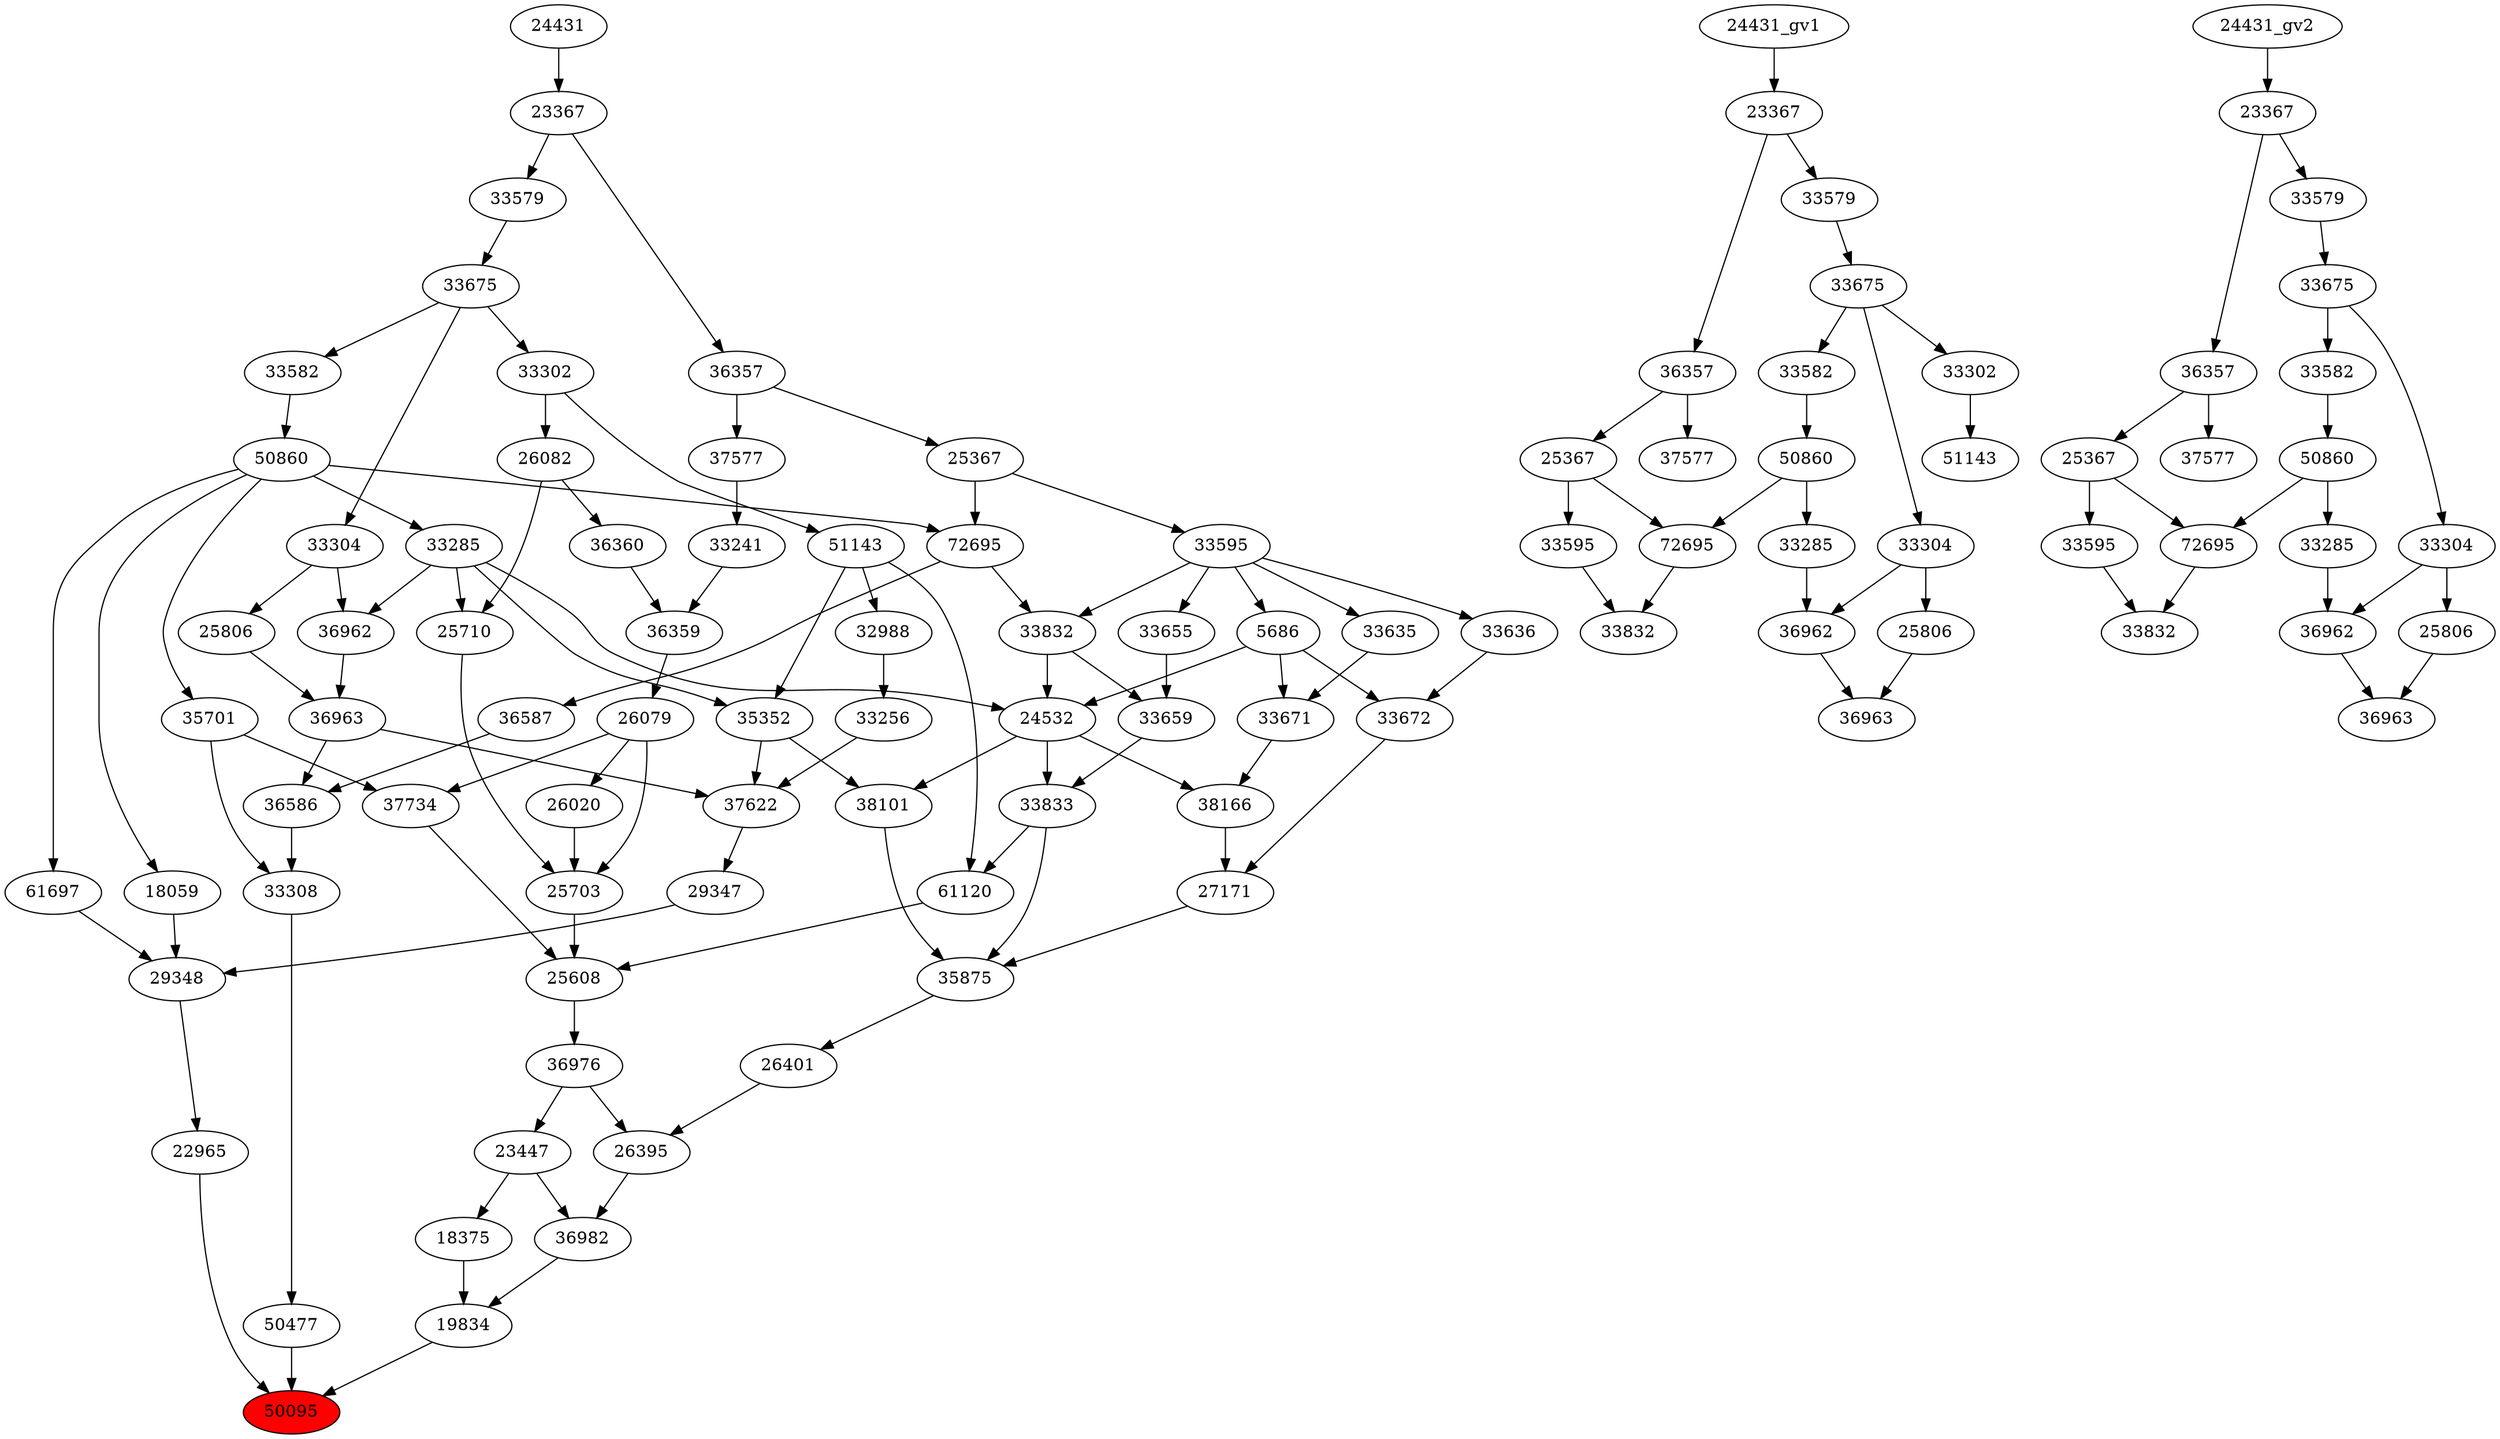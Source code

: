 strict digraph root {
	node [label="\N"];
	{
		node [fillcolor="",
			label="\N",
			style=""
		];
		50095		 [fillcolor=red,
			label=50095,
			style=filled];
		50477		 [label=50477];
		50477 -> 50095;
		19834		 [label=19834];
		19834 -> 50095;
		22965		 [label=22965];
		22965 -> 50095;
		33308		 [label=33308];
		33308 -> 50477;
		18375		 [label=18375];
		18375 -> 19834;
		36982		 [label=36982];
		36982 -> 19834;
		29348		 [label=29348];
		29348 -> 22965;
		36586		 [label=36586];
		36586 -> 33308;
		35701		 [label=35701];
		35701 -> 33308;
		37734		 [label=37734];
		35701 -> 37734;
		23447		 [label=23447];
		23447 -> 18375;
		23447 -> 36982;
		26395		 [label=26395];
		26395 -> 36982;
		61697		 [label=61697];
		61697 -> 29348;
		18059		 [label=18059];
		18059 -> 29348;
		29347		 [label=29347];
		29347 -> 29348;
		36587		 [label=36587];
		36587 -> 36586;
		36963		 [label=36963];
		36963 -> 36586;
		37622		 [label=37622];
		36963 -> 37622;
		50860		 [label=50860];
		50860 -> 35701;
		50860 -> 61697;
		50860 -> 18059;
		72695		 [label=72695];
		50860 -> 72695;
		33285		 [label=33285];
		50860 -> 33285;
		36976		 [label=36976];
		36976 -> 23447;
		36976 -> 26395;
		26401		 [label=26401];
		26401 -> 26395;
		37622 -> 29347;
		72695 -> 36587;
		33832		 [label=33832];
		72695 -> 33832;
		36962		 [label=36962];
		36962 -> 36963;
		25806		 [label=25806];
		25806 -> 36963;
		33582		 [label=33582];
		33582 -> 50860;
		25608		 [label=25608];
		25608 -> 36976;
		35875		 [label=35875];
		35875 -> 26401;
		35352		 [label=35352];
		35352 -> 37622;
		38101		 [label=38101];
		35352 -> 38101;
		33256		 [label=33256];
		33256 -> 37622;
		25367		 [label=25367];
		25367 -> 72695;
		33595		 [label=33595];
		25367 -> 33595;
		33285 -> 36962;
		33285 -> 35352;
		25710		 [label=25710];
		33285 -> 25710;
		24532		 [label=24532];
		33285 -> 24532;
		33304		 [label=33304];
		33304 -> 36962;
		33304 -> 25806;
		33675		 [label=33675];
		33675 -> 33582;
		33675 -> 33304;
		33302		 [label=33302];
		33675 -> 33302;
		25703		 [label=25703];
		25703 -> 25608;
		37734 -> 25608;
		61120		 [label=61120];
		61120 -> 25608;
		27171		 [label=27171];
		27171 -> 35875;
		38101 -> 35875;
		33833		 [label=33833];
		33833 -> 35875;
		33833 -> 61120;
		51143		 [label=51143];
		51143 -> 35352;
		51143 -> 61120;
		32988		 [label=32988];
		51143 -> 32988;
		32988 -> 33256;
		36357		 [label=36357];
		36357 -> 25367;
		37577		 [label=37577];
		36357 -> 37577;
		33579		 [label=33579];
		33579 -> 33675;
		26020		 [label=26020];
		26020 -> 25703;
		26079		 [label=26079];
		26079 -> 25703;
		26079 -> 37734;
		26079 -> 26020;
		25710 -> 25703;
		33672		 [label=33672];
		33672 -> 27171;
		38166		 [label=38166];
		38166 -> 27171;
		24532 -> 38101;
		24532 -> 33833;
		24532 -> 38166;
		33659		 [label=33659];
		33659 -> 33833;
		33302 -> 51143;
		26082		 [label=26082];
		33302 -> 26082;
		23367		 [label=23367];
		23367 -> 36357;
		23367 -> 33579;
		36359		 [label=36359];
		36359 -> 26079;
		26082 -> 25710;
		36360		 [label=36360];
		26082 -> 36360;
		33636		 [label=33636];
		33636 -> 33672;
		5686		 [label=5686];
		5686 -> 33672;
		5686 -> 24532;
		33671		 [label=33671];
		5686 -> 33671;
		33671 -> 38166;
		33832 -> 24532;
		33832 -> 33659;
		33655		 [label=33655];
		33655 -> 33659;
		24431		 [label=24431];
		24431 -> 23367;
		33241		 [label=33241];
		33241 -> 36359;
		36360 -> 36359;
		33595 -> 33636;
		33595 -> 5686;
		33595 -> 33832;
		33595 -> 33655;
		33635		 [label=33635];
		33595 -> 33635;
		33635 -> 33671;
		37577 -> 33241;
	}
	{
		node [label="\N"];
		"36963_gv1"		 [label=36963];
		"36962_gv1"		 [label=36962];
		"36962_gv1" -> "36963_gv1";
		"25806_gv1"		 [label=25806];
		"25806_gv1" -> "36963_gv1";
		"50860_gv1"		 [label=50860];
		"72695_gv1"		 [label=72695];
		"50860_gv1" -> "72695_gv1";
		"33285_gv1"		 [label=33285];
		"50860_gv1" -> "33285_gv1";
		"33582_gv1"		 [label=33582];
		"33582_gv1" -> "50860_gv1";
		"33832_gv1"		 [label=33832];
		"72695_gv1" -> "33832_gv1";
		"25367_gv1"		 [label=25367];
		"25367_gv1" -> "72695_gv1";
		"33595_gv1"		 [label=33595];
		"25367_gv1" -> "33595_gv1";
		"33285_gv1" -> "36962_gv1";
		"33304_gv1"		 [label=33304];
		"33304_gv1" -> "36962_gv1";
		"33304_gv1" -> "25806_gv1";
		"33675_gv1"		 [label=33675];
		"33675_gv1" -> "33582_gv1";
		"33675_gv1" -> "33304_gv1";
		"33302_gv1"		 [label=33302];
		"33675_gv1" -> "33302_gv1";
		"36357_gv1"		 [label=36357];
		"36357_gv1" -> "25367_gv1";
		"37577_gv1"		 [label=37577];
		"36357_gv1" -> "37577_gv1";
		"33579_gv1"		 [label=33579];
		"33579_gv1" -> "33675_gv1";
		"51143_gv1"		 [label=51143];
		"33302_gv1" -> "51143_gv1";
		"23367_gv1"		 [label=23367];
		"23367_gv1" -> "36357_gv1";
		"23367_gv1" -> "33579_gv1";
		"24431_gv1" -> "23367_gv1";
		"33595_gv1" -> "33832_gv1";
	}
	{
		node [label="\N"];
		"33832_gv2"		 [label=33832];
		"72695_gv2"		 [label=72695];
		"72695_gv2" -> "33832_gv2";
		"33595_gv2"		 [label=33595];
		"33595_gv2" -> "33832_gv2";
		"50860_gv2"		 [label=50860];
		"50860_gv2" -> "72695_gv2";
		"33285_gv2"		 [label=33285];
		"50860_gv2" -> "33285_gv2";
		"33582_gv2"		 [label=33582];
		"33582_gv2" -> "50860_gv2";
		"36963_gv2"		 [label=36963];
		"36962_gv2"		 [label=36962];
		"36962_gv2" -> "36963_gv2";
		"25806_gv2"		 [label=25806];
		"25806_gv2" -> "36963_gv2";
		"25367_gv2"		 [label=25367];
		"25367_gv2" -> "72695_gv2";
		"25367_gv2" -> "33595_gv2";
		"33675_gv2"		 [label=33675];
		"33675_gv2" -> "33582_gv2";
		"33304_gv2"		 [label=33304];
		"33675_gv2" -> "33304_gv2";
		"33285_gv2" -> "36962_gv2";
		"33304_gv2" -> "36962_gv2";
		"33304_gv2" -> "25806_gv2";
		"37577_gv2"		 [label=37577];
		"36357_gv2"		 [label=36357];
		"36357_gv2" -> "25367_gv2";
		"36357_gv2" -> "37577_gv2";
		"33579_gv2"		 [label=33579];
		"33579_gv2" -> "33675_gv2";
		"23367_gv2"		 [label=23367];
		"23367_gv2" -> "36357_gv2";
		"23367_gv2" -> "33579_gv2";
		"24431_gv2" -> "23367_gv2";
	}
}
